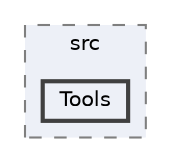 digraph "C:/dev/c-cpp/C78Engine/C78Editor/src/Tools"
{
 // LATEX_PDF_SIZE
  bgcolor="transparent";
  edge [fontname=Helvetica,fontsize=10,labelfontname=Helvetica,labelfontsize=10];
  node [fontname=Helvetica,fontsize=10,shape=box,height=0.2,width=0.4];
  compound=true
  subgraph clusterdir_238dd815912e0787a3357529cf31d0d0 {
    graph [ bgcolor="#edf0f7", pencolor="grey50", label="src", fontname=Helvetica,fontsize=10 style="filled,dashed", URL="dir_238dd815912e0787a3357529cf31d0d0.html",tooltip=""]
  dir_dad830dbb65b4e977f7cd12bee08fd7a [label="Tools", fillcolor="#edf0f7", color="grey25", style="filled,bold", URL="dir_dad830dbb65b4e977f7cd12bee08fd7a.html",tooltip=""];
  }
}
